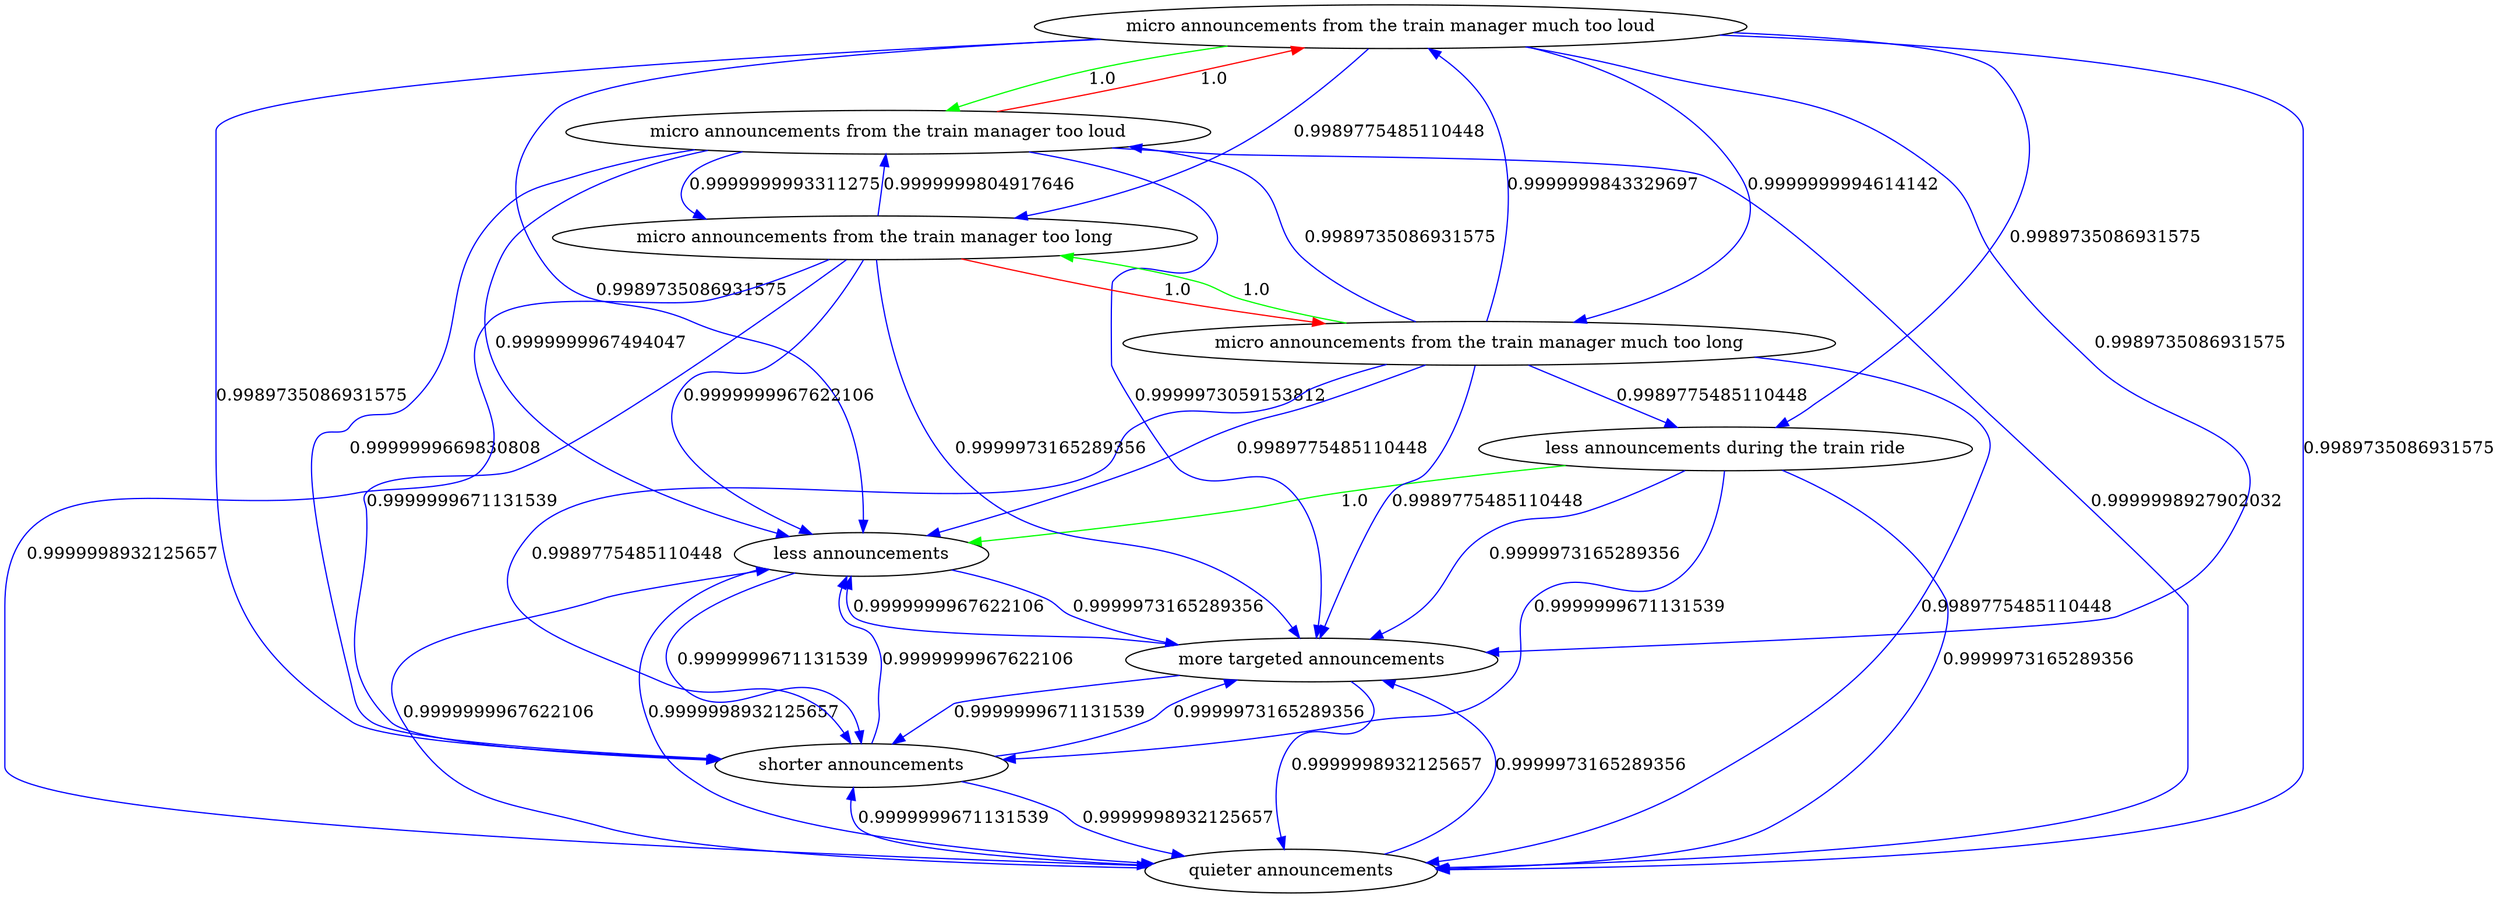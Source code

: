 digraph rawGraph {
"less announcements during the train ride";"less announcements";"micro announcements from the train manager much too loud";"micro announcements from the train manager too loud";"micro announcements from the train manager much too long";"micro announcements from the train manager too long";"more targeted announcements";"quieter announcements";"shorter announcements";"less announcements during the train ride" -> "less announcements" [label=1.0] [color=green]
"micro announcements from the train manager much too loud" -> "micro announcements from the train manager too loud" [label=1.0] [color=green]
"micro announcements from the train manager too loud" -> "micro announcements from the train manager much too loud" [label=1.0] [color=red]
"micro announcements from the train manager too loud" -> "less announcements" [label=0.9999999967494047] [color=blue]
"micro announcements from the train manager much too loud" -> "less announcements during the train ride" [label=0.9989735086931575] [color=blue]
"micro announcements from the train manager much too loud" -> "less announcements" [label=0.9989735086931575] [color=blue]
"micro announcements from the train manager much too long" -> "micro announcements from the train manager too long" [label=1.0] [color=green]
"micro announcements from the train manager too long" -> "micro announcements from the train manager much too long" [label=1.0] [color=red]
"micro announcements from the train manager too long" -> "less announcements" [label=0.9999999967622106] [color=blue]
"micro announcements from the train manager much too long" -> "less announcements during the train ride" [label=0.9989775485110448] [color=blue]
"micro announcements from the train manager too loud" -> "micro announcements from the train manager too long" [label=0.9999999993311275] [color=blue]
"micro announcements from the train manager too long" -> "micro announcements from the train manager too loud" [label=0.9999999804917646] [color=blue]
"micro announcements from the train manager much too loud" -> "micro announcements from the train manager much too long" [label=0.9999999994614142] [color=blue]
"micro announcements from the train manager much too long" -> "micro announcements from the train manager much too loud" [label=0.9999999843329697] [color=blue]
"micro announcements from the train manager much too loud" -> "micro announcements from the train manager too long" [label=0.9989775485110448] [color=blue]
"micro announcements from the train manager much too long" -> "less announcements" [label=0.9989775485110448] [color=blue]
"micro announcements from the train manager much too long" -> "micro announcements from the train manager too loud" [label=0.9989735086931575] [color=blue]
"more targeted announcements" -> "less announcements" [label=0.9999999967622106] [color=blue]
"less announcements" -> "more targeted announcements" [label=0.9999973165289356] [color=blue]
"micro announcements from the train manager too loud" -> "more targeted announcements" [label=0.9999973059153812] [color=blue]
"micro announcements from the train manager too long" -> "more targeted announcements" [label=0.9999973165289356] [color=blue]
"less announcements during the train ride" -> "more targeted announcements" [label=0.9999973165289356] [color=blue]
"micro announcements from the train manager much too loud" -> "more targeted announcements" [label=0.9989735086931575] [color=blue]
"micro announcements from the train manager much too long" -> "more targeted announcements" [label=0.9989775485110448] [color=blue]
"quieter announcements" -> "less announcements" [label=0.9999999967622106] [color=blue]
"less announcements" -> "quieter announcements" [label=0.9999998932125657] [color=blue]
"micro announcements from the train manager too loud" -> "quieter announcements" [label=0.9999998927902032] [color=blue]
"quieter announcements" -> "more targeted announcements" [label=0.9999973165289356] [color=blue]
"more targeted announcements" -> "quieter announcements" [label=0.9999998932125657] [color=blue]
"micro announcements from the train manager too long" -> "quieter announcements" [label=0.9999998932125657] [color=blue]
"less announcements during the train ride" -> "quieter announcements" [label=0.9999973165289356] [color=blue]
"micro announcements from the train manager much too loud" -> "quieter announcements" [label=0.9989735086931575] [color=blue]
"micro announcements from the train manager much too long" -> "quieter announcements" [label=0.9989775485110448] [color=blue]
"shorter announcements" -> "less announcements" [label=0.9999999967622106] [color=blue]
"less announcements" -> "shorter announcements" [label=0.9999999671131539] [color=blue]
"micro announcements from the train manager too loud" -> "shorter announcements" [label=0.9999999669830808] [color=blue]
"more targeted announcements" -> "shorter announcements" [label=0.9999999671131539] [color=blue]
"shorter announcements" -> "more targeted announcements" [label=0.9999973165289356] [color=blue]
"shorter announcements" -> "quieter announcements" [label=0.9999998932125657] [color=blue]
"quieter announcements" -> "shorter announcements" [label=0.9999999671131539] [color=blue]
"micro announcements from the train manager too long" -> "shorter announcements" [label=0.9999999671131539] [color=blue]
"less announcements during the train ride" -> "shorter announcements" [label=0.9999999671131539] [color=blue]
"micro announcements from the train manager much too loud" -> "shorter announcements" [label=0.9989735086931575] [color=blue]
"micro announcements from the train manager much too long" -> "shorter announcements" [label=0.9989775485110448] [color=blue]
}